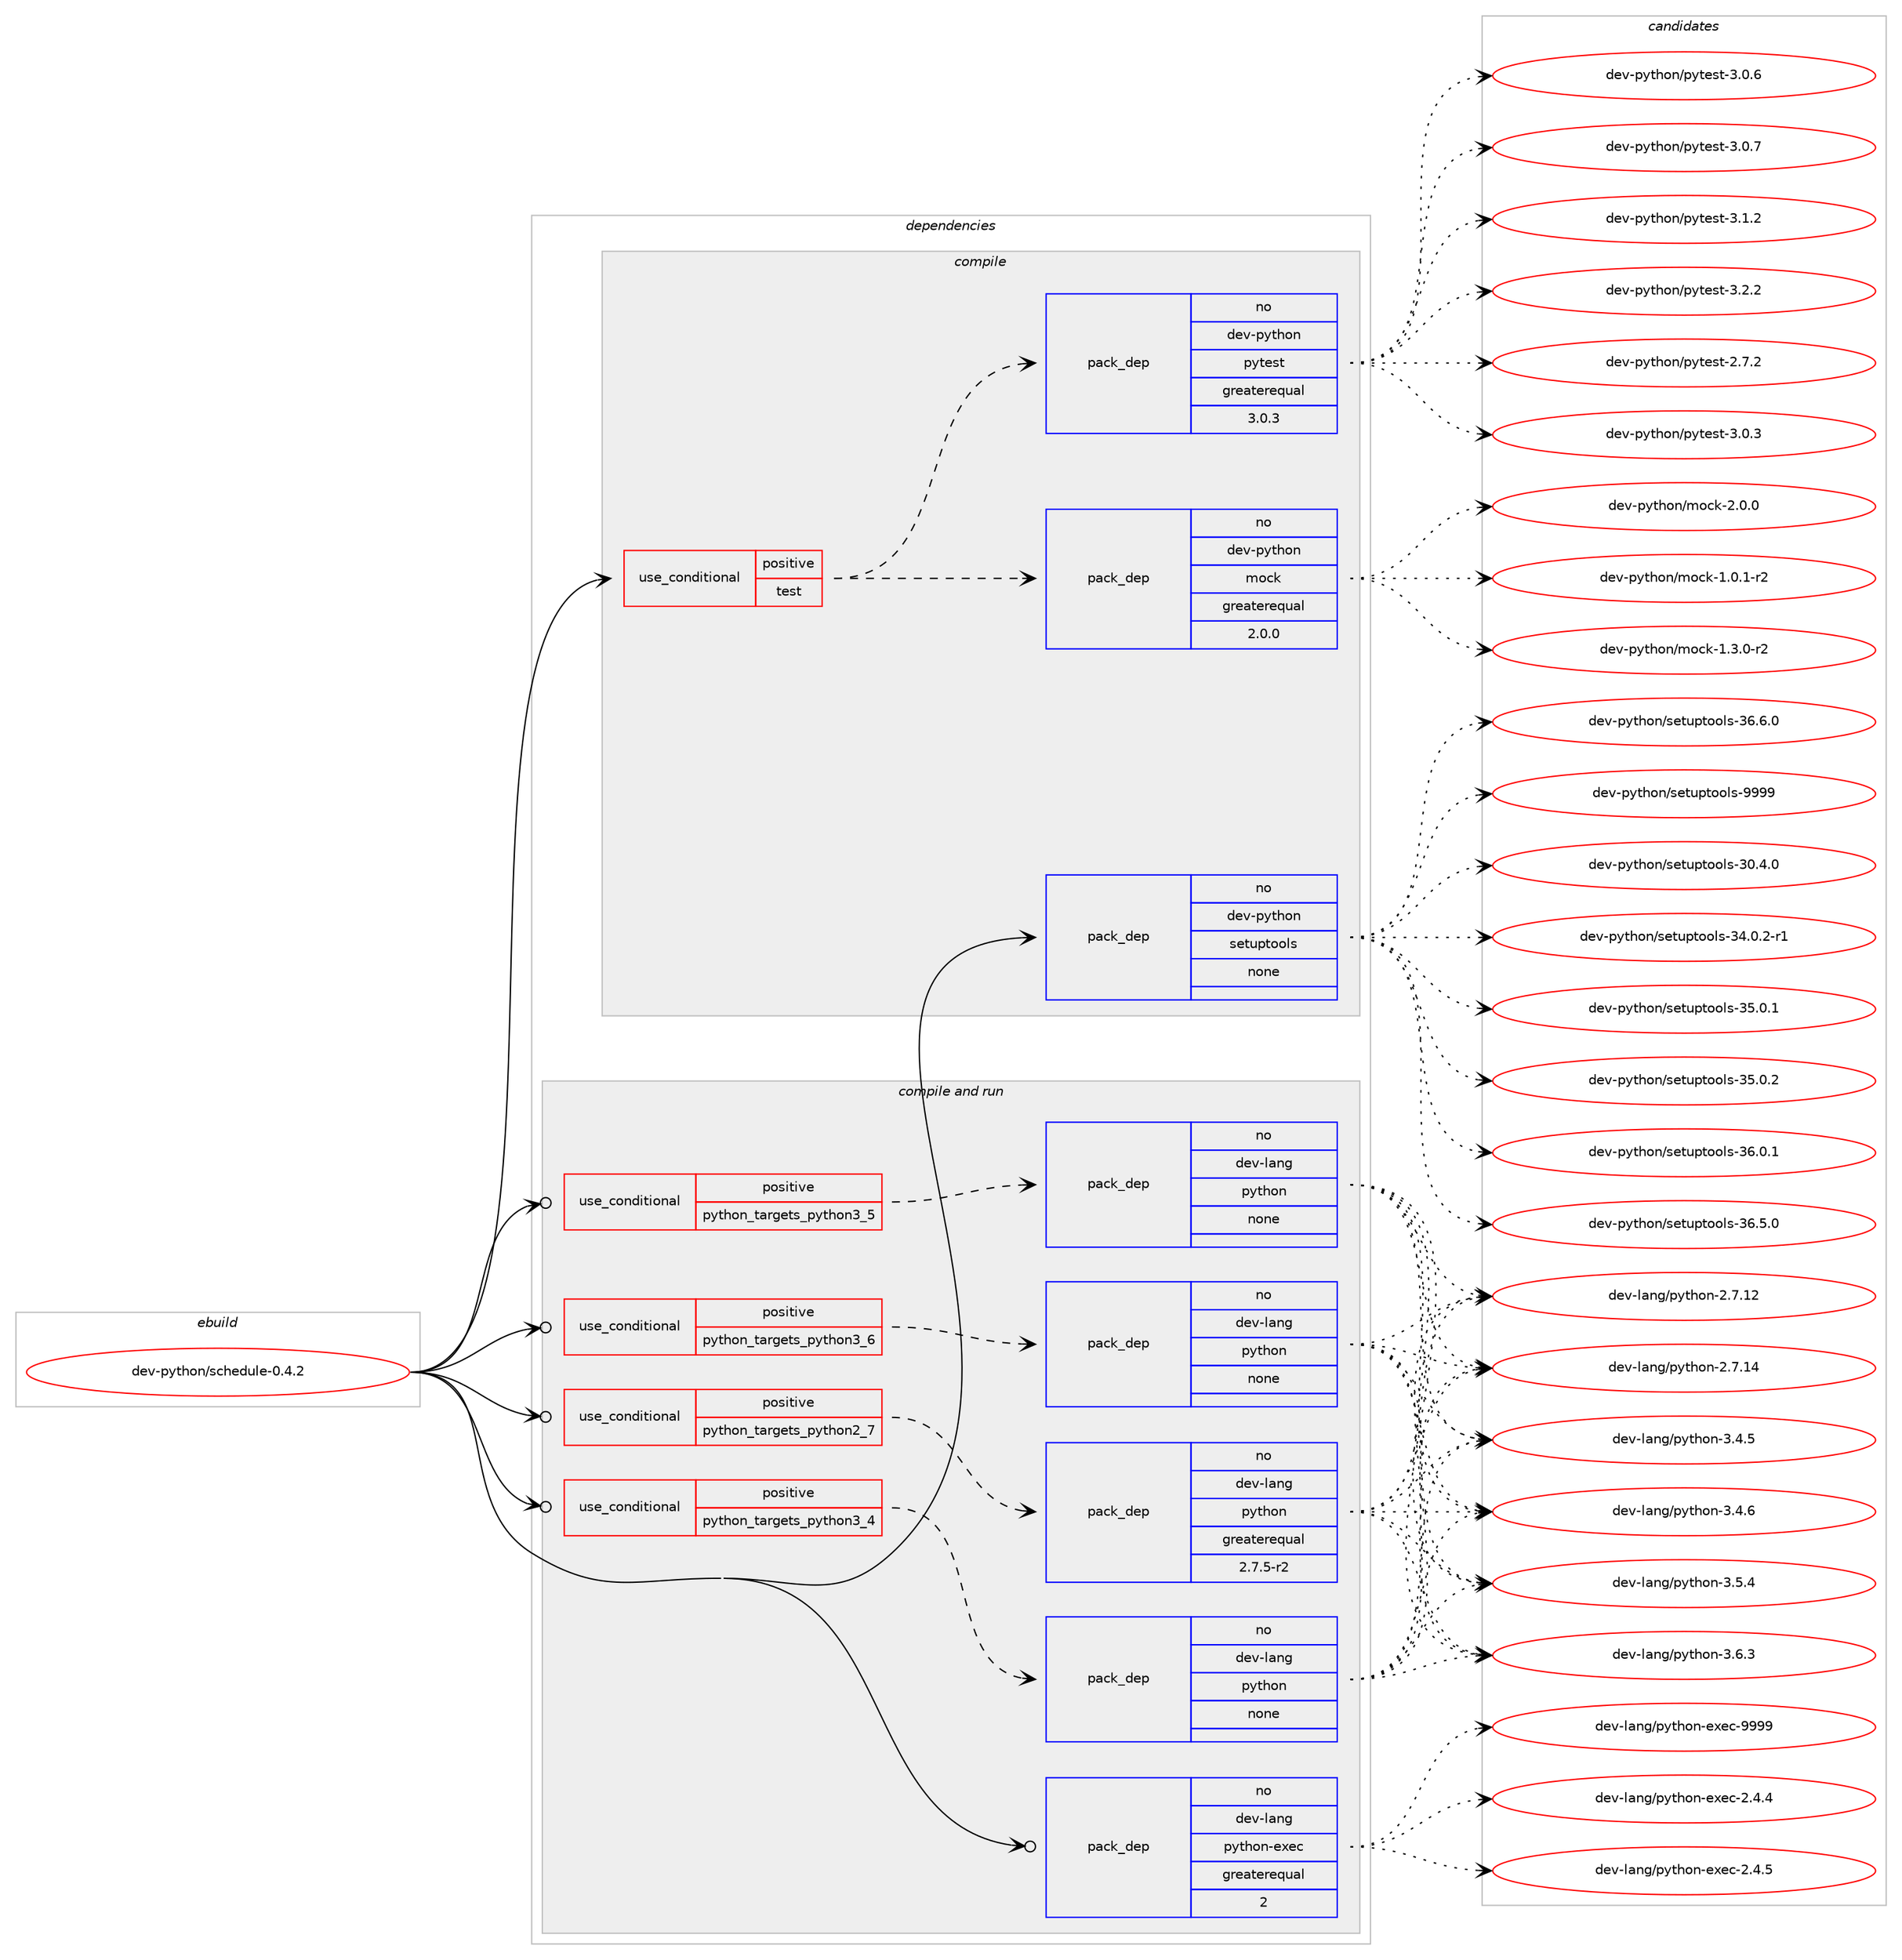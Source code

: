 digraph prolog {

# *************
# Graph options
# *************

newrank=true;
concentrate=true;
compound=true;
graph [rankdir=LR,fontname=Helvetica,fontsize=10,ranksep=1.5];#, ranksep=2.5, nodesep=0.2];
edge  [arrowhead=vee];
node  [fontname=Helvetica,fontsize=10];

# **********
# The ebuild
# **********

subgraph cluster_leftcol {
color=gray;
rank=same;
label=<<i>ebuild</i>>;
id [label="dev-python/schedule-0.4.2", color=red, width=4, href="../dev-python/schedule-0.4.2.svg"];
}

# ****************
# The dependencies
# ****************

subgraph cluster_midcol {
color=gray;
label=<<i>dependencies</i>>;
subgraph cluster_compile {
fillcolor="#eeeeee";
style=filled;
label=<<i>compile</i>>;
subgraph cond41371 {
dependency186486 [label=<<TABLE BORDER="0" CELLBORDER="1" CELLSPACING="0" CELLPADDING="4"><TR><TD ROWSPAN="3" CELLPADDING="10">use_conditional</TD></TR><TR><TD>positive</TD></TR><TR><TD>test</TD></TR></TABLE>>, shape=none, color=red];
subgraph pack141161 {
dependency186487 [label=<<TABLE BORDER="0" CELLBORDER="1" CELLSPACING="0" CELLPADDING="4" WIDTH="220"><TR><TD ROWSPAN="6" CELLPADDING="30">pack_dep</TD></TR><TR><TD WIDTH="110">no</TD></TR><TR><TD>dev-python</TD></TR><TR><TD>mock</TD></TR><TR><TD>greaterequal</TD></TR><TR><TD>2.0.0</TD></TR></TABLE>>, shape=none, color=blue];
}
dependency186486:e -> dependency186487:w [weight=20,style="dashed",arrowhead="vee"];
subgraph pack141162 {
dependency186488 [label=<<TABLE BORDER="0" CELLBORDER="1" CELLSPACING="0" CELLPADDING="4" WIDTH="220"><TR><TD ROWSPAN="6" CELLPADDING="30">pack_dep</TD></TR><TR><TD WIDTH="110">no</TD></TR><TR><TD>dev-python</TD></TR><TR><TD>pytest</TD></TR><TR><TD>greaterequal</TD></TR><TR><TD>3.0.3</TD></TR></TABLE>>, shape=none, color=blue];
}
dependency186486:e -> dependency186488:w [weight=20,style="dashed",arrowhead="vee"];
}
id:e -> dependency186486:w [weight=20,style="solid",arrowhead="vee"];
subgraph pack141163 {
dependency186489 [label=<<TABLE BORDER="0" CELLBORDER="1" CELLSPACING="0" CELLPADDING="4" WIDTH="220"><TR><TD ROWSPAN="6" CELLPADDING="30">pack_dep</TD></TR><TR><TD WIDTH="110">no</TD></TR><TR><TD>dev-python</TD></TR><TR><TD>setuptools</TD></TR><TR><TD>none</TD></TR><TR><TD></TD></TR></TABLE>>, shape=none, color=blue];
}
id:e -> dependency186489:w [weight=20,style="solid",arrowhead="vee"];
}
subgraph cluster_compileandrun {
fillcolor="#eeeeee";
style=filled;
label=<<i>compile and run</i>>;
subgraph cond41372 {
dependency186490 [label=<<TABLE BORDER="0" CELLBORDER="1" CELLSPACING="0" CELLPADDING="4"><TR><TD ROWSPAN="3" CELLPADDING="10">use_conditional</TD></TR><TR><TD>positive</TD></TR><TR><TD>python_targets_python2_7</TD></TR></TABLE>>, shape=none, color=red];
subgraph pack141164 {
dependency186491 [label=<<TABLE BORDER="0" CELLBORDER="1" CELLSPACING="0" CELLPADDING="4" WIDTH="220"><TR><TD ROWSPAN="6" CELLPADDING="30">pack_dep</TD></TR><TR><TD WIDTH="110">no</TD></TR><TR><TD>dev-lang</TD></TR><TR><TD>python</TD></TR><TR><TD>greaterequal</TD></TR><TR><TD>2.7.5-r2</TD></TR></TABLE>>, shape=none, color=blue];
}
dependency186490:e -> dependency186491:w [weight=20,style="dashed",arrowhead="vee"];
}
id:e -> dependency186490:w [weight=20,style="solid",arrowhead="odotvee"];
subgraph cond41373 {
dependency186492 [label=<<TABLE BORDER="0" CELLBORDER="1" CELLSPACING="0" CELLPADDING="4"><TR><TD ROWSPAN="3" CELLPADDING="10">use_conditional</TD></TR><TR><TD>positive</TD></TR><TR><TD>python_targets_python3_4</TD></TR></TABLE>>, shape=none, color=red];
subgraph pack141165 {
dependency186493 [label=<<TABLE BORDER="0" CELLBORDER="1" CELLSPACING="0" CELLPADDING="4" WIDTH="220"><TR><TD ROWSPAN="6" CELLPADDING="30">pack_dep</TD></TR><TR><TD WIDTH="110">no</TD></TR><TR><TD>dev-lang</TD></TR><TR><TD>python</TD></TR><TR><TD>none</TD></TR><TR><TD></TD></TR></TABLE>>, shape=none, color=blue];
}
dependency186492:e -> dependency186493:w [weight=20,style="dashed",arrowhead="vee"];
}
id:e -> dependency186492:w [weight=20,style="solid",arrowhead="odotvee"];
subgraph cond41374 {
dependency186494 [label=<<TABLE BORDER="0" CELLBORDER="1" CELLSPACING="0" CELLPADDING="4"><TR><TD ROWSPAN="3" CELLPADDING="10">use_conditional</TD></TR><TR><TD>positive</TD></TR><TR><TD>python_targets_python3_5</TD></TR></TABLE>>, shape=none, color=red];
subgraph pack141166 {
dependency186495 [label=<<TABLE BORDER="0" CELLBORDER="1" CELLSPACING="0" CELLPADDING="4" WIDTH="220"><TR><TD ROWSPAN="6" CELLPADDING="30">pack_dep</TD></TR><TR><TD WIDTH="110">no</TD></TR><TR><TD>dev-lang</TD></TR><TR><TD>python</TD></TR><TR><TD>none</TD></TR><TR><TD></TD></TR></TABLE>>, shape=none, color=blue];
}
dependency186494:e -> dependency186495:w [weight=20,style="dashed",arrowhead="vee"];
}
id:e -> dependency186494:w [weight=20,style="solid",arrowhead="odotvee"];
subgraph cond41375 {
dependency186496 [label=<<TABLE BORDER="0" CELLBORDER="1" CELLSPACING="0" CELLPADDING="4"><TR><TD ROWSPAN="3" CELLPADDING="10">use_conditional</TD></TR><TR><TD>positive</TD></TR><TR><TD>python_targets_python3_6</TD></TR></TABLE>>, shape=none, color=red];
subgraph pack141167 {
dependency186497 [label=<<TABLE BORDER="0" CELLBORDER="1" CELLSPACING="0" CELLPADDING="4" WIDTH="220"><TR><TD ROWSPAN="6" CELLPADDING="30">pack_dep</TD></TR><TR><TD WIDTH="110">no</TD></TR><TR><TD>dev-lang</TD></TR><TR><TD>python</TD></TR><TR><TD>none</TD></TR><TR><TD></TD></TR></TABLE>>, shape=none, color=blue];
}
dependency186496:e -> dependency186497:w [weight=20,style="dashed",arrowhead="vee"];
}
id:e -> dependency186496:w [weight=20,style="solid",arrowhead="odotvee"];
subgraph pack141168 {
dependency186498 [label=<<TABLE BORDER="0" CELLBORDER="1" CELLSPACING="0" CELLPADDING="4" WIDTH="220"><TR><TD ROWSPAN="6" CELLPADDING="30">pack_dep</TD></TR><TR><TD WIDTH="110">no</TD></TR><TR><TD>dev-lang</TD></TR><TR><TD>python-exec</TD></TR><TR><TD>greaterequal</TD></TR><TR><TD>2</TD></TR></TABLE>>, shape=none, color=blue];
}
id:e -> dependency186498:w [weight=20,style="solid",arrowhead="odotvee"];
}
subgraph cluster_run {
fillcolor="#eeeeee";
style=filled;
label=<<i>run</i>>;
}
}

# **************
# The candidates
# **************

subgraph cluster_choices {
rank=same;
color=gray;
label=<<i>candidates</i>>;

subgraph choice141161 {
color=black;
nodesep=1;
choice1001011184511212111610411111047109111991074549464846494511450 [label="dev-python/mock-1.0.1-r2", color=red, width=4,href="../dev-python/mock-1.0.1-r2.svg"];
choice1001011184511212111610411111047109111991074549465146484511450 [label="dev-python/mock-1.3.0-r2", color=red, width=4,href="../dev-python/mock-1.3.0-r2.svg"];
choice100101118451121211161041111104710911199107455046484648 [label="dev-python/mock-2.0.0", color=red, width=4,href="../dev-python/mock-2.0.0.svg"];
dependency186487:e -> choice1001011184511212111610411111047109111991074549464846494511450:w [style=dotted,weight="100"];
dependency186487:e -> choice1001011184511212111610411111047109111991074549465146484511450:w [style=dotted,weight="100"];
dependency186487:e -> choice100101118451121211161041111104710911199107455046484648:w [style=dotted,weight="100"];
}
subgraph choice141162 {
color=black;
nodesep=1;
choice1001011184511212111610411111047112121116101115116455046554650 [label="dev-python/pytest-2.7.2", color=red, width=4,href="../dev-python/pytest-2.7.2.svg"];
choice1001011184511212111610411111047112121116101115116455146484651 [label="dev-python/pytest-3.0.3", color=red, width=4,href="../dev-python/pytest-3.0.3.svg"];
choice1001011184511212111610411111047112121116101115116455146484654 [label="dev-python/pytest-3.0.6", color=red, width=4,href="../dev-python/pytest-3.0.6.svg"];
choice1001011184511212111610411111047112121116101115116455146484655 [label="dev-python/pytest-3.0.7", color=red, width=4,href="../dev-python/pytest-3.0.7.svg"];
choice1001011184511212111610411111047112121116101115116455146494650 [label="dev-python/pytest-3.1.2", color=red, width=4,href="../dev-python/pytest-3.1.2.svg"];
choice1001011184511212111610411111047112121116101115116455146504650 [label="dev-python/pytest-3.2.2", color=red, width=4,href="../dev-python/pytest-3.2.2.svg"];
dependency186488:e -> choice1001011184511212111610411111047112121116101115116455046554650:w [style=dotted,weight="100"];
dependency186488:e -> choice1001011184511212111610411111047112121116101115116455146484651:w [style=dotted,weight="100"];
dependency186488:e -> choice1001011184511212111610411111047112121116101115116455146484654:w [style=dotted,weight="100"];
dependency186488:e -> choice1001011184511212111610411111047112121116101115116455146484655:w [style=dotted,weight="100"];
dependency186488:e -> choice1001011184511212111610411111047112121116101115116455146494650:w [style=dotted,weight="100"];
dependency186488:e -> choice1001011184511212111610411111047112121116101115116455146504650:w [style=dotted,weight="100"];
}
subgraph choice141163 {
color=black;
nodesep=1;
choice100101118451121211161041111104711510111611711211611111110811545514846524648 [label="dev-python/setuptools-30.4.0", color=red, width=4,href="../dev-python/setuptools-30.4.0.svg"];
choice1001011184511212111610411111047115101116117112116111111108115455152464846504511449 [label="dev-python/setuptools-34.0.2-r1", color=red, width=4,href="../dev-python/setuptools-34.0.2-r1.svg"];
choice100101118451121211161041111104711510111611711211611111110811545515346484649 [label="dev-python/setuptools-35.0.1", color=red, width=4,href="../dev-python/setuptools-35.0.1.svg"];
choice100101118451121211161041111104711510111611711211611111110811545515346484650 [label="dev-python/setuptools-35.0.2", color=red, width=4,href="../dev-python/setuptools-35.0.2.svg"];
choice100101118451121211161041111104711510111611711211611111110811545515446484649 [label="dev-python/setuptools-36.0.1", color=red, width=4,href="../dev-python/setuptools-36.0.1.svg"];
choice100101118451121211161041111104711510111611711211611111110811545515446534648 [label="dev-python/setuptools-36.5.0", color=red, width=4,href="../dev-python/setuptools-36.5.0.svg"];
choice100101118451121211161041111104711510111611711211611111110811545515446544648 [label="dev-python/setuptools-36.6.0", color=red, width=4,href="../dev-python/setuptools-36.6.0.svg"];
choice10010111845112121116104111110471151011161171121161111111081154557575757 [label="dev-python/setuptools-9999", color=red, width=4,href="../dev-python/setuptools-9999.svg"];
dependency186489:e -> choice100101118451121211161041111104711510111611711211611111110811545514846524648:w [style=dotted,weight="100"];
dependency186489:e -> choice1001011184511212111610411111047115101116117112116111111108115455152464846504511449:w [style=dotted,weight="100"];
dependency186489:e -> choice100101118451121211161041111104711510111611711211611111110811545515346484649:w [style=dotted,weight="100"];
dependency186489:e -> choice100101118451121211161041111104711510111611711211611111110811545515346484650:w [style=dotted,weight="100"];
dependency186489:e -> choice100101118451121211161041111104711510111611711211611111110811545515446484649:w [style=dotted,weight="100"];
dependency186489:e -> choice100101118451121211161041111104711510111611711211611111110811545515446534648:w [style=dotted,weight="100"];
dependency186489:e -> choice100101118451121211161041111104711510111611711211611111110811545515446544648:w [style=dotted,weight="100"];
dependency186489:e -> choice10010111845112121116104111110471151011161171121161111111081154557575757:w [style=dotted,weight="100"];
}
subgraph choice141164 {
color=black;
nodesep=1;
choice10010111845108971101034711212111610411111045504655464950 [label="dev-lang/python-2.7.12", color=red, width=4,href="../dev-lang/python-2.7.12.svg"];
choice10010111845108971101034711212111610411111045504655464952 [label="dev-lang/python-2.7.14", color=red, width=4,href="../dev-lang/python-2.7.14.svg"];
choice100101118451089711010347112121116104111110455146524653 [label="dev-lang/python-3.4.5", color=red, width=4,href="../dev-lang/python-3.4.5.svg"];
choice100101118451089711010347112121116104111110455146524654 [label="dev-lang/python-3.4.6", color=red, width=4,href="../dev-lang/python-3.4.6.svg"];
choice100101118451089711010347112121116104111110455146534652 [label="dev-lang/python-3.5.4", color=red, width=4,href="../dev-lang/python-3.5.4.svg"];
choice100101118451089711010347112121116104111110455146544651 [label="dev-lang/python-3.6.3", color=red, width=4,href="../dev-lang/python-3.6.3.svg"];
dependency186491:e -> choice10010111845108971101034711212111610411111045504655464950:w [style=dotted,weight="100"];
dependency186491:e -> choice10010111845108971101034711212111610411111045504655464952:w [style=dotted,weight="100"];
dependency186491:e -> choice100101118451089711010347112121116104111110455146524653:w [style=dotted,weight="100"];
dependency186491:e -> choice100101118451089711010347112121116104111110455146524654:w [style=dotted,weight="100"];
dependency186491:e -> choice100101118451089711010347112121116104111110455146534652:w [style=dotted,weight="100"];
dependency186491:e -> choice100101118451089711010347112121116104111110455146544651:w [style=dotted,weight="100"];
}
subgraph choice141165 {
color=black;
nodesep=1;
choice10010111845108971101034711212111610411111045504655464950 [label="dev-lang/python-2.7.12", color=red, width=4,href="../dev-lang/python-2.7.12.svg"];
choice10010111845108971101034711212111610411111045504655464952 [label="dev-lang/python-2.7.14", color=red, width=4,href="../dev-lang/python-2.7.14.svg"];
choice100101118451089711010347112121116104111110455146524653 [label="dev-lang/python-3.4.5", color=red, width=4,href="../dev-lang/python-3.4.5.svg"];
choice100101118451089711010347112121116104111110455146524654 [label="dev-lang/python-3.4.6", color=red, width=4,href="../dev-lang/python-3.4.6.svg"];
choice100101118451089711010347112121116104111110455146534652 [label="dev-lang/python-3.5.4", color=red, width=4,href="../dev-lang/python-3.5.4.svg"];
choice100101118451089711010347112121116104111110455146544651 [label="dev-lang/python-3.6.3", color=red, width=4,href="../dev-lang/python-3.6.3.svg"];
dependency186493:e -> choice10010111845108971101034711212111610411111045504655464950:w [style=dotted,weight="100"];
dependency186493:e -> choice10010111845108971101034711212111610411111045504655464952:w [style=dotted,weight="100"];
dependency186493:e -> choice100101118451089711010347112121116104111110455146524653:w [style=dotted,weight="100"];
dependency186493:e -> choice100101118451089711010347112121116104111110455146524654:w [style=dotted,weight="100"];
dependency186493:e -> choice100101118451089711010347112121116104111110455146534652:w [style=dotted,weight="100"];
dependency186493:e -> choice100101118451089711010347112121116104111110455146544651:w [style=dotted,weight="100"];
}
subgraph choice141166 {
color=black;
nodesep=1;
choice10010111845108971101034711212111610411111045504655464950 [label="dev-lang/python-2.7.12", color=red, width=4,href="../dev-lang/python-2.7.12.svg"];
choice10010111845108971101034711212111610411111045504655464952 [label="dev-lang/python-2.7.14", color=red, width=4,href="../dev-lang/python-2.7.14.svg"];
choice100101118451089711010347112121116104111110455146524653 [label="dev-lang/python-3.4.5", color=red, width=4,href="../dev-lang/python-3.4.5.svg"];
choice100101118451089711010347112121116104111110455146524654 [label="dev-lang/python-3.4.6", color=red, width=4,href="../dev-lang/python-3.4.6.svg"];
choice100101118451089711010347112121116104111110455146534652 [label="dev-lang/python-3.5.4", color=red, width=4,href="../dev-lang/python-3.5.4.svg"];
choice100101118451089711010347112121116104111110455146544651 [label="dev-lang/python-3.6.3", color=red, width=4,href="../dev-lang/python-3.6.3.svg"];
dependency186495:e -> choice10010111845108971101034711212111610411111045504655464950:w [style=dotted,weight="100"];
dependency186495:e -> choice10010111845108971101034711212111610411111045504655464952:w [style=dotted,weight="100"];
dependency186495:e -> choice100101118451089711010347112121116104111110455146524653:w [style=dotted,weight="100"];
dependency186495:e -> choice100101118451089711010347112121116104111110455146524654:w [style=dotted,weight="100"];
dependency186495:e -> choice100101118451089711010347112121116104111110455146534652:w [style=dotted,weight="100"];
dependency186495:e -> choice100101118451089711010347112121116104111110455146544651:w [style=dotted,weight="100"];
}
subgraph choice141167 {
color=black;
nodesep=1;
choice10010111845108971101034711212111610411111045504655464950 [label="dev-lang/python-2.7.12", color=red, width=4,href="../dev-lang/python-2.7.12.svg"];
choice10010111845108971101034711212111610411111045504655464952 [label="dev-lang/python-2.7.14", color=red, width=4,href="../dev-lang/python-2.7.14.svg"];
choice100101118451089711010347112121116104111110455146524653 [label="dev-lang/python-3.4.5", color=red, width=4,href="../dev-lang/python-3.4.5.svg"];
choice100101118451089711010347112121116104111110455146524654 [label="dev-lang/python-3.4.6", color=red, width=4,href="../dev-lang/python-3.4.6.svg"];
choice100101118451089711010347112121116104111110455146534652 [label="dev-lang/python-3.5.4", color=red, width=4,href="../dev-lang/python-3.5.4.svg"];
choice100101118451089711010347112121116104111110455146544651 [label="dev-lang/python-3.6.3", color=red, width=4,href="../dev-lang/python-3.6.3.svg"];
dependency186497:e -> choice10010111845108971101034711212111610411111045504655464950:w [style=dotted,weight="100"];
dependency186497:e -> choice10010111845108971101034711212111610411111045504655464952:w [style=dotted,weight="100"];
dependency186497:e -> choice100101118451089711010347112121116104111110455146524653:w [style=dotted,weight="100"];
dependency186497:e -> choice100101118451089711010347112121116104111110455146524654:w [style=dotted,weight="100"];
dependency186497:e -> choice100101118451089711010347112121116104111110455146534652:w [style=dotted,weight="100"];
dependency186497:e -> choice100101118451089711010347112121116104111110455146544651:w [style=dotted,weight="100"];
}
subgraph choice141168 {
color=black;
nodesep=1;
choice1001011184510897110103471121211161041111104510112010199455046524652 [label="dev-lang/python-exec-2.4.4", color=red, width=4,href="../dev-lang/python-exec-2.4.4.svg"];
choice1001011184510897110103471121211161041111104510112010199455046524653 [label="dev-lang/python-exec-2.4.5", color=red, width=4,href="../dev-lang/python-exec-2.4.5.svg"];
choice10010111845108971101034711212111610411111045101120101994557575757 [label="dev-lang/python-exec-9999", color=red, width=4,href="../dev-lang/python-exec-9999.svg"];
dependency186498:e -> choice1001011184510897110103471121211161041111104510112010199455046524652:w [style=dotted,weight="100"];
dependency186498:e -> choice1001011184510897110103471121211161041111104510112010199455046524653:w [style=dotted,weight="100"];
dependency186498:e -> choice10010111845108971101034711212111610411111045101120101994557575757:w [style=dotted,weight="100"];
}
}

}
